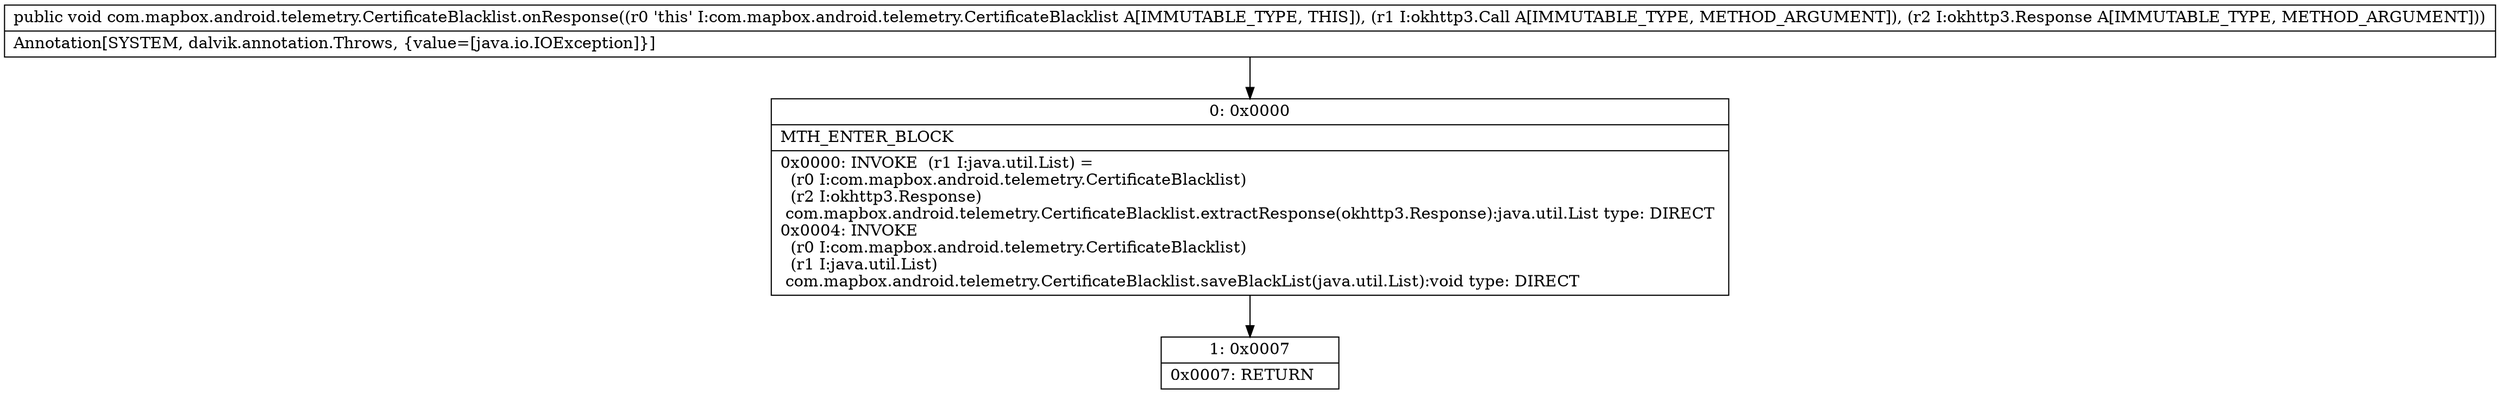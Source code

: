 digraph "CFG forcom.mapbox.android.telemetry.CertificateBlacklist.onResponse(Lokhttp3\/Call;Lokhttp3\/Response;)V" {
Node_0 [shape=record,label="{0\:\ 0x0000|MTH_ENTER_BLOCK\l|0x0000: INVOKE  (r1 I:java.util.List) = \l  (r0 I:com.mapbox.android.telemetry.CertificateBlacklist)\l  (r2 I:okhttp3.Response)\l com.mapbox.android.telemetry.CertificateBlacklist.extractResponse(okhttp3.Response):java.util.List type: DIRECT \l0x0004: INVOKE  \l  (r0 I:com.mapbox.android.telemetry.CertificateBlacklist)\l  (r1 I:java.util.List)\l com.mapbox.android.telemetry.CertificateBlacklist.saveBlackList(java.util.List):void type: DIRECT \l}"];
Node_1 [shape=record,label="{1\:\ 0x0007|0x0007: RETURN   \l}"];
MethodNode[shape=record,label="{public void com.mapbox.android.telemetry.CertificateBlacklist.onResponse((r0 'this' I:com.mapbox.android.telemetry.CertificateBlacklist A[IMMUTABLE_TYPE, THIS]), (r1 I:okhttp3.Call A[IMMUTABLE_TYPE, METHOD_ARGUMENT]), (r2 I:okhttp3.Response A[IMMUTABLE_TYPE, METHOD_ARGUMENT]))  | Annotation[SYSTEM, dalvik.annotation.Throws, \{value=[java.io.IOException]\}]\l}"];
MethodNode -> Node_0;
Node_0 -> Node_1;
}


